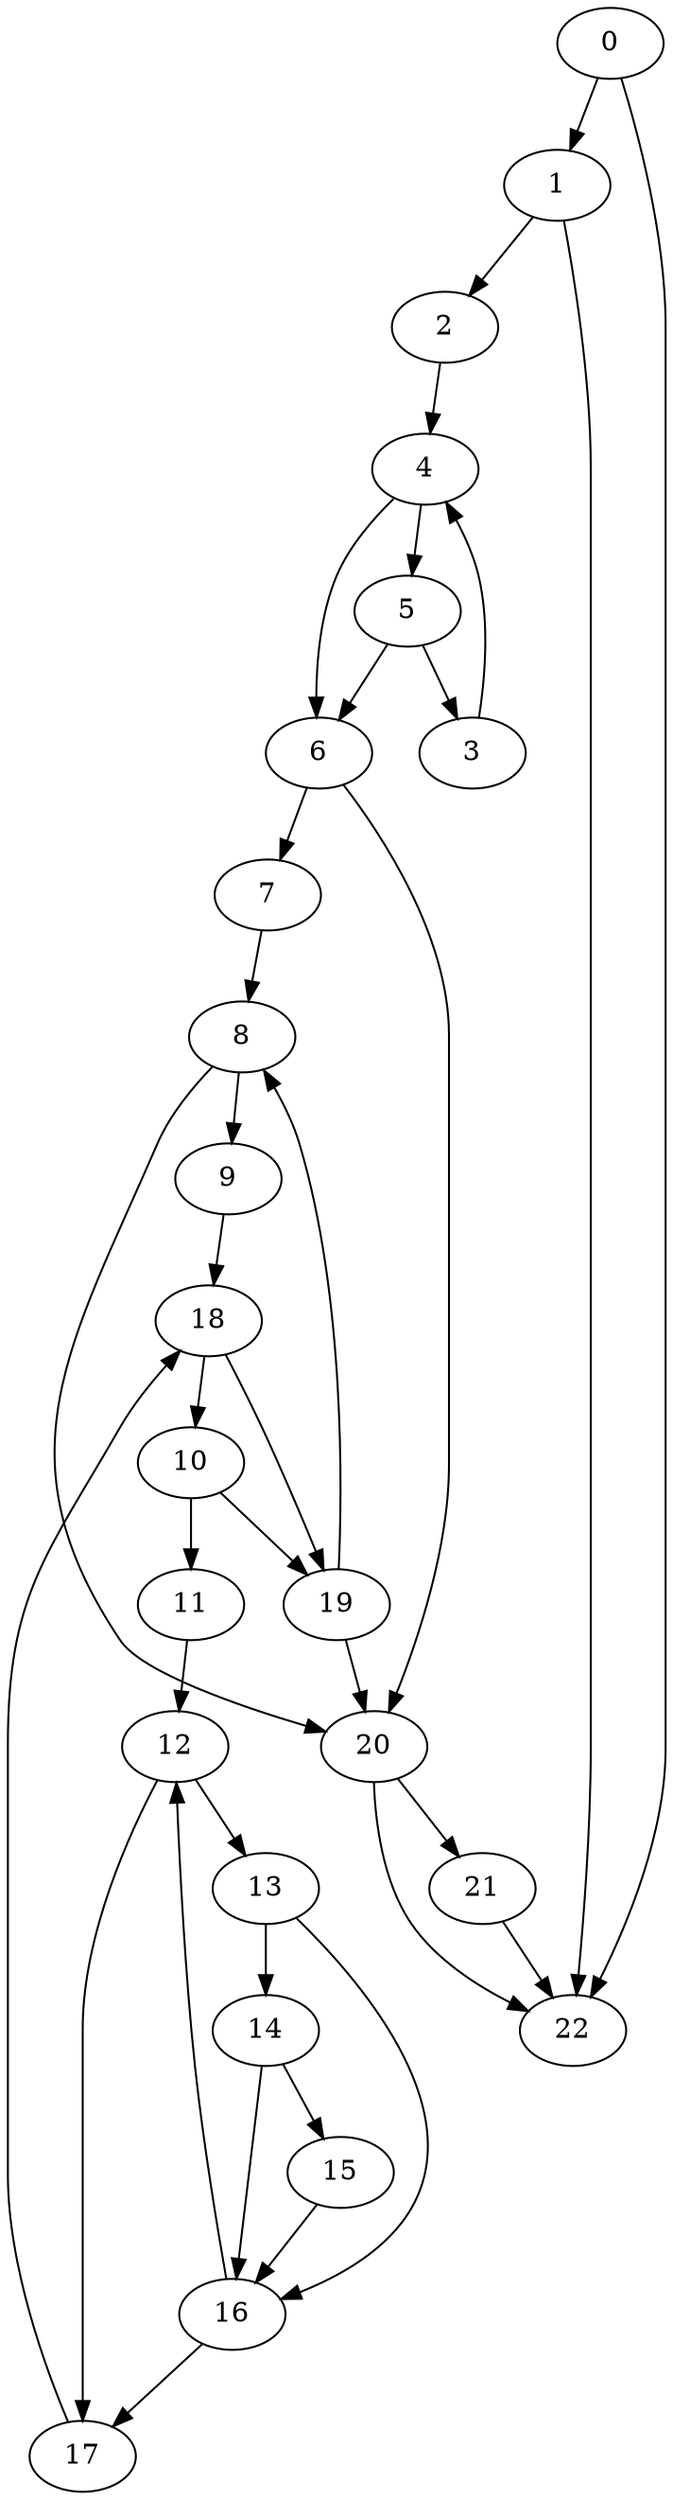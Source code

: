 digraph {
	0
	1
	2
	3
	4
	5
	6
	7
	8
	9
	10
	11
	12
	13
	14
	15
	16
	17
	18
	19
	20
	21
	22
	5 -> 6
	4 -> 6
	6 -> 7
	6 -> 20
	8 -> 20
	19 -> 20
	1 -> 22
	20 -> 22
	21 -> 22
	0 -> 22
	1 -> 2
	5 -> 3
	2 -> 4
	3 -> 4
	13 -> 14
	18 -> 10
	10 -> 11
	12 -> 13
	14 -> 15
	0 -> 1
	4 -> 5
	7 -> 8
	19 -> 8
	8 -> 9
	10 -> 19
	18 -> 19
	20 -> 21
	11 -> 12
	16 -> 12
	13 -> 16
	14 -> 16
	15 -> 16
	12 -> 17
	16 -> 17
	17 -> 18
	9 -> 18
}
